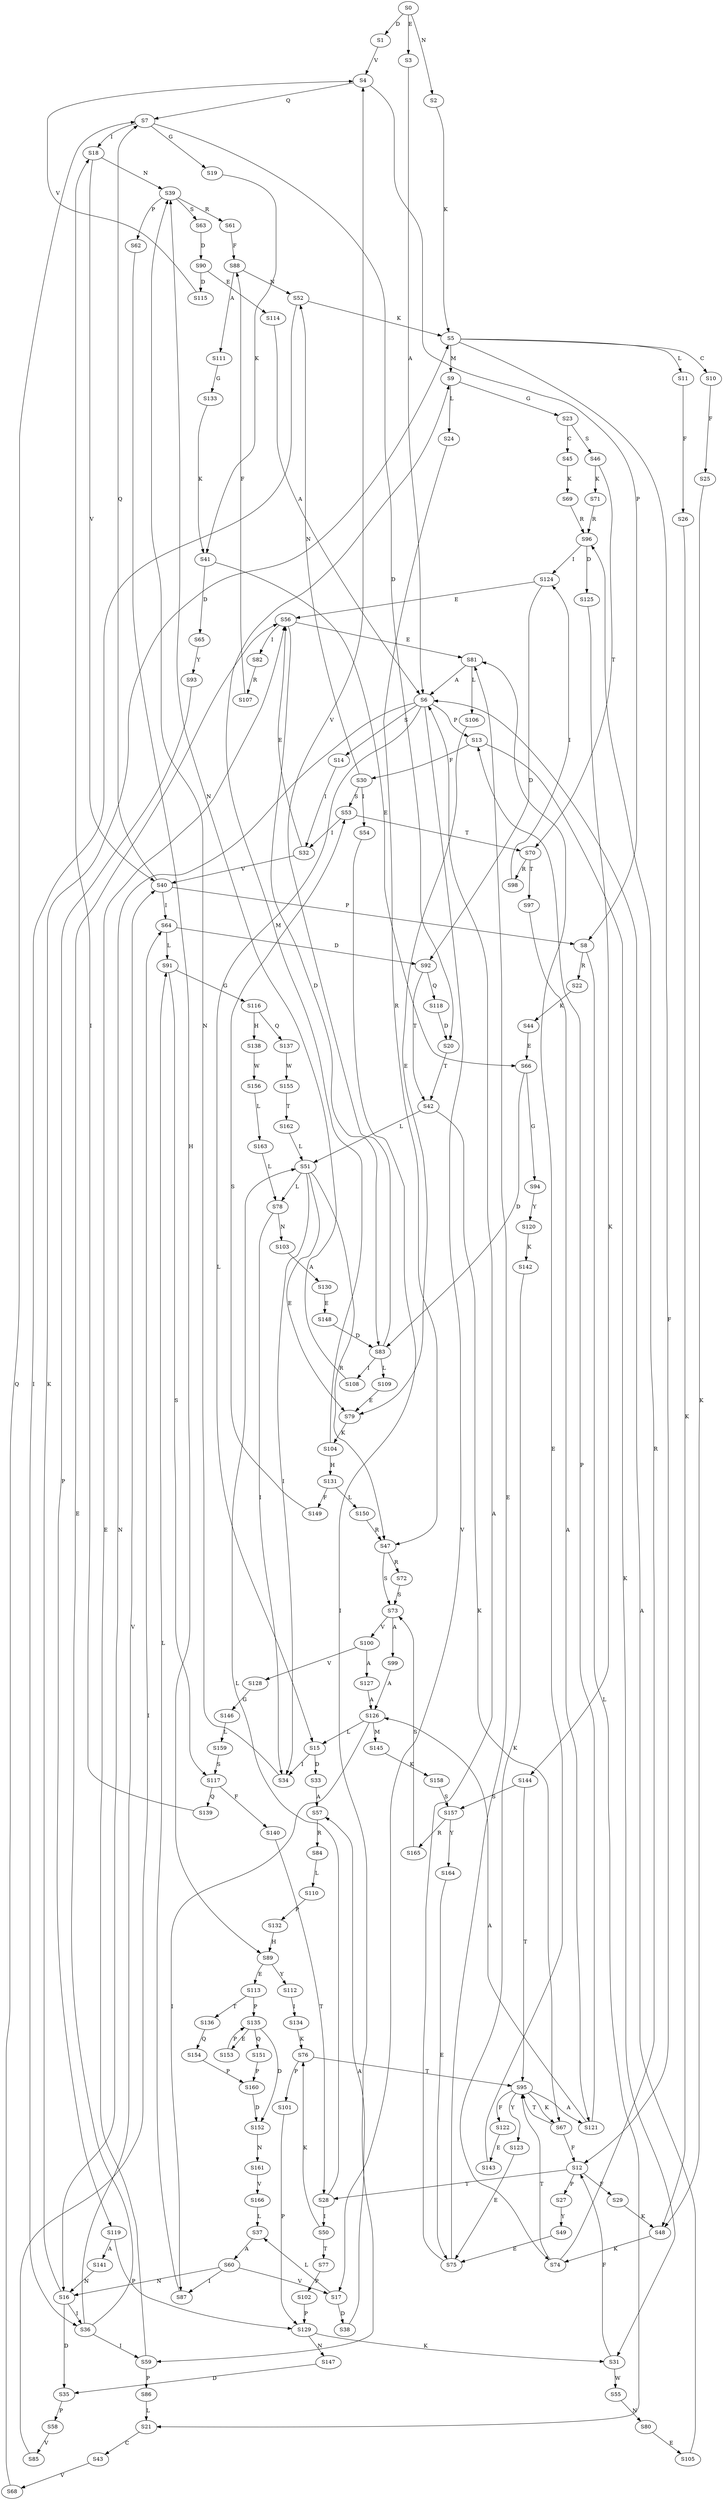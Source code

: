 strict digraph  {
	S0 -> S1 [ label = D ];
	S0 -> S2 [ label = N ];
	S0 -> S3 [ label = E ];
	S1 -> S4 [ label = V ];
	S2 -> S5 [ label = K ];
	S3 -> S6 [ label = A ];
	S4 -> S7 [ label = Q ];
	S4 -> S8 [ label = P ];
	S5 -> S9 [ label = M ];
	S5 -> S10 [ label = C ];
	S5 -> S11 [ label = L ];
	S5 -> S12 [ label = F ];
	S6 -> S13 [ label = P ];
	S6 -> S14 [ label = S ];
	S6 -> S15 [ label = L ];
	S6 -> S16 [ label = N ];
	S6 -> S17 [ label = V ];
	S7 -> S18 [ label = I ];
	S7 -> S19 [ label = G ];
	S7 -> S20 [ label = D ];
	S8 -> S21 [ label = L ];
	S8 -> S22 [ label = R ];
	S9 -> S23 [ label = G ];
	S9 -> S24 [ label = L ];
	S10 -> S25 [ label = F ];
	S11 -> S26 [ label = F ];
	S12 -> S27 [ label = P ];
	S12 -> S28 [ label = T ];
	S12 -> S29 [ label = F ];
	S13 -> S30 [ label = F ];
	S13 -> S31 [ label = K ];
	S14 -> S32 [ label = I ];
	S15 -> S33 [ label = D ];
	S15 -> S34 [ label = I ];
	S16 -> S5 [ label = K ];
	S16 -> S35 [ label = D ];
	S16 -> S36 [ label = I ];
	S17 -> S37 [ label = L ];
	S17 -> S38 [ label = D ];
	S18 -> S39 [ label = N ];
	S18 -> S40 [ label = V ];
	S19 -> S41 [ label = K ];
	S20 -> S42 [ label = T ];
	S21 -> S43 [ label = C ];
	S22 -> S44 [ label = K ];
	S23 -> S45 [ label = C ];
	S23 -> S46 [ label = S ];
	S24 -> S47 [ label = R ];
	S25 -> S48 [ label = K ];
	S26 -> S48 [ label = K ];
	S27 -> S49 [ label = Y ];
	S28 -> S50 [ label = I ];
	S28 -> S51 [ label = L ];
	S29 -> S48 [ label = K ];
	S30 -> S52 [ label = N ];
	S30 -> S53 [ label = S ];
	S30 -> S54 [ label = I ];
	S31 -> S12 [ label = F ];
	S31 -> S55 [ label = W ];
	S32 -> S40 [ label = V ];
	S32 -> S56 [ label = E ];
	S33 -> S57 [ label = A ];
	S34 -> S39 [ label = N ];
	S35 -> S58 [ label = P ];
	S36 -> S56 [ label = E ];
	S36 -> S59 [ label = I ];
	S36 -> S40 [ label = V ];
	S37 -> S60 [ label = A ];
	S38 -> S57 [ label = A ];
	S39 -> S61 [ label = R ];
	S39 -> S62 [ label = P ];
	S39 -> S63 [ label = S ];
	S40 -> S8 [ label = P ];
	S40 -> S7 [ label = Q ];
	S40 -> S64 [ label = I ];
	S41 -> S65 [ label = D ];
	S41 -> S66 [ label = E ];
	S42 -> S67 [ label = K ];
	S42 -> S51 [ label = L ];
	S43 -> S68 [ label = V ];
	S44 -> S66 [ label = E ];
	S45 -> S69 [ label = K ];
	S46 -> S70 [ label = T ];
	S46 -> S71 [ label = K ];
	S47 -> S72 [ label = R ];
	S47 -> S73 [ label = S ];
	S48 -> S74 [ label = K ];
	S49 -> S75 [ label = E ];
	S50 -> S76 [ label = K ];
	S50 -> S77 [ label = T ];
	S51 -> S78 [ label = L ];
	S51 -> S79 [ label = E ];
	S51 -> S47 [ label = R ];
	S51 -> S34 [ label = I ];
	S52 -> S5 [ label = K ];
	S52 -> S36 [ label = I ];
	S53 -> S32 [ label = I ];
	S53 -> S70 [ label = T ];
	S54 -> S59 [ label = I ];
	S55 -> S80 [ label = N ];
	S56 -> S81 [ label = E ];
	S56 -> S82 [ label = I ];
	S56 -> S83 [ label = D ];
	S57 -> S84 [ label = R ];
	S58 -> S85 [ label = V ];
	S59 -> S86 [ label = P ];
	S59 -> S56 [ label = E ];
	S60 -> S87 [ label = I ];
	S60 -> S16 [ label = N ];
	S60 -> S17 [ label = V ];
	S61 -> S88 [ label = F ];
	S62 -> S89 [ label = H ];
	S63 -> S90 [ label = D ];
	S64 -> S91 [ label = L ];
	S64 -> S92 [ label = D ];
	S65 -> S93 [ label = Y ];
	S66 -> S83 [ label = D ];
	S66 -> S94 [ label = G ];
	S67 -> S12 [ label = F ];
	S67 -> S95 [ label = T ];
	S68 -> S7 [ label = Q ];
	S69 -> S96 [ label = R ];
	S70 -> S97 [ label = T ];
	S70 -> S98 [ label = R ];
	S71 -> S96 [ label = R ];
	S72 -> S73 [ label = S ];
	S73 -> S99 [ label = A ];
	S73 -> S100 [ label = V ];
	S74 -> S96 [ label = R ];
	S74 -> S95 [ label = T ];
	S75 -> S6 [ label = A ];
	S75 -> S81 [ label = E ];
	S76 -> S101 [ label = P ];
	S76 -> S95 [ label = T ];
	S77 -> S102 [ label = P ];
	S78 -> S103 [ label = N ];
	S78 -> S34 [ label = I ];
	S79 -> S104 [ label = K ];
	S80 -> S105 [ label = E ];
	S81 -> S106 [ label = L ];
	S81 -> S6 [ label = A ];
	S82 -> S107 [ label = R ];
	S83 -> S4 [ label = V ];
	S83 -> S108 [ label = I ];
	S83 -> S109 [ label = L ];
	S84 -> S110 [ label = L ];
	S85 -> S64 [ label = I ];
	S86 -> S21 [ label = L ];
	S87 -> S91 [ label = L ];
	S88 -> S52 [ label = N ];
	S88 -> S111 [ label = A ];
	S89 -> S112 [ label = Y ];
	S89 -> S113 [ label = E ];
	S90 -> S114 [ label = E ];
	S90 -> S115 [ label = D ];
	S91 -> S116 [ label = G ];
	S91 -> S117 [ label = S ];
	S92 -> S42 [ label = T ];
	S92 -> S118 [ label = Q ];
	S93 -> S119 [ label = P ];
	S94 -> S120 [ label = Y ];
	S95 -> S67 [ label = K ];
	S95 -> S121 [ label = A ];
	S95 -> S122 [ label = F ];
	S95 -> S123 [ label = Y ];
	S96 -> S124 [ label = I ];
	S96 -> S125 [ label = D ];
	S97 -> S121 [ label = A ];
	S98 -> S124 [ label = I ];
	S99 -> S126 [ label = A ];
	S100 -> S127 [ label = A ];
	S100 -> S128 [ label = V ];
	S101 -> S129 [ label = P ];
	S102 -> S129 [ label = P ];
	S103 -> S130 [ label = A ];
	S104 -> S9 [ label = M ];
	S104 -> S131 [ label = H ];
	S105 -> S6 [ label = A ];
	S106 -> S79 [ label = E ];
	S107 -> S88 [ label = F ];
	S108 -> S39 [ label = N ];
	S109 -> S79 [ label = E ];
	S110 -> S132 [ label = P ];
	S111 -> S133 [ label = G ];
	S112 -> S134 [ label = I ];
	S113 -> S135 [ label = P ];
	S113 -> S136 [ label = T ];
	S114 -> S6 [ label = A ];
	S115 -> S4 [ label = V ];
	S116 -> S137 [ label = Q ];
	S116 -> S138 [ label = H ];
	S117 -> S139 [ label = Q ];
	S117 -> S140 [ label = F ];
	S118 -> S20 [ label = D ];
	S119 -> S129 [ label = P ];
	S119 -> S141 [ label = A ];
	S120 -> S142 [ label = K ];
	S121 -> S13 [ label = P ];
	S121 -> S126 [ label = A ];
	S122 -> S143 [ label = E ];
	S123 -> S75 [ label = E ];
	S124 -> S56 [ label = E ];
	S124 -> S92 [ label = D ];
	S125 -> S144 [ label = K ];
	S126 -> S145 [ label = M ];
	S126 -> S15 [ label = L ];
	S126 -> S87 [ label = I ];
	S127 -> S126 [ label = A ];
	S128 -> S146 [ label = G ];
	S129 -> S147 [ label = N ];
	S129 -> S31 [ label = K ];
	S130 -> S148 [ label = E ];
	S131 -> S149 [ label = F ];
	S131 -> S150 [ label = L ];
	S132 -> S89 [ label = H ];
	S133 -> S41 [ label = K ];
	S134 -> S76 [ label = K ];
	S135 -> S151 [ label = Q ];
	S135 -> S152 [ label = D ];
	S135 -> S153 [ label = E ];
	S136 -> S154 [ label = Q ];
	S137 -> S155 [ label = W ];
	S138 -> S156 [ label = W ];
	S139 -> S18 [ label = I ];
	S140 -> S28 [ label = T ];
	S141 -> S16 [ label = N ];
	S142 -> S74 [ label = K ];
	S143 -> S81 [ label = E ];
	S144 -> S157 [ label = S ];
	S144 -> S95 [ label = T ];
	S145 -> S158 [ label = K ];
	S146 -> S159 [ label = L ];
	S147 -> S35 [ label = D ];
	S148 -> S83 [ label = D ];
	S149 -> S53 [ label = S ];
	S150 -> S47 [ label = R ];
	S151 -> S160 [ label = P ];
	S152 -> S161 [ label = N ];
	S153 -> S135 [ label = P ];
	S154 -> S160 [ label = P ];
	S155 -> S162 [ label = T ];
	S156 -> S163 [ label = L ];
	S157 -> S164 [ label = Y ];
	S157 -> S165 [ label = R ];
	S158 -> S157 [ label = S ];
	S159 -> S117 [ label = S ];
	S160 -> S152 [ label = D ];
	S161 -> S166 [ label = V ];
	S162 -> S51 [ label = L ];
	S163 -> S78 [ label = L ];
	S164 -> S75 [ label = E ];
	S165 -> S73 [ label = S ];
	S166 -> S37 [ label = L ];
}
